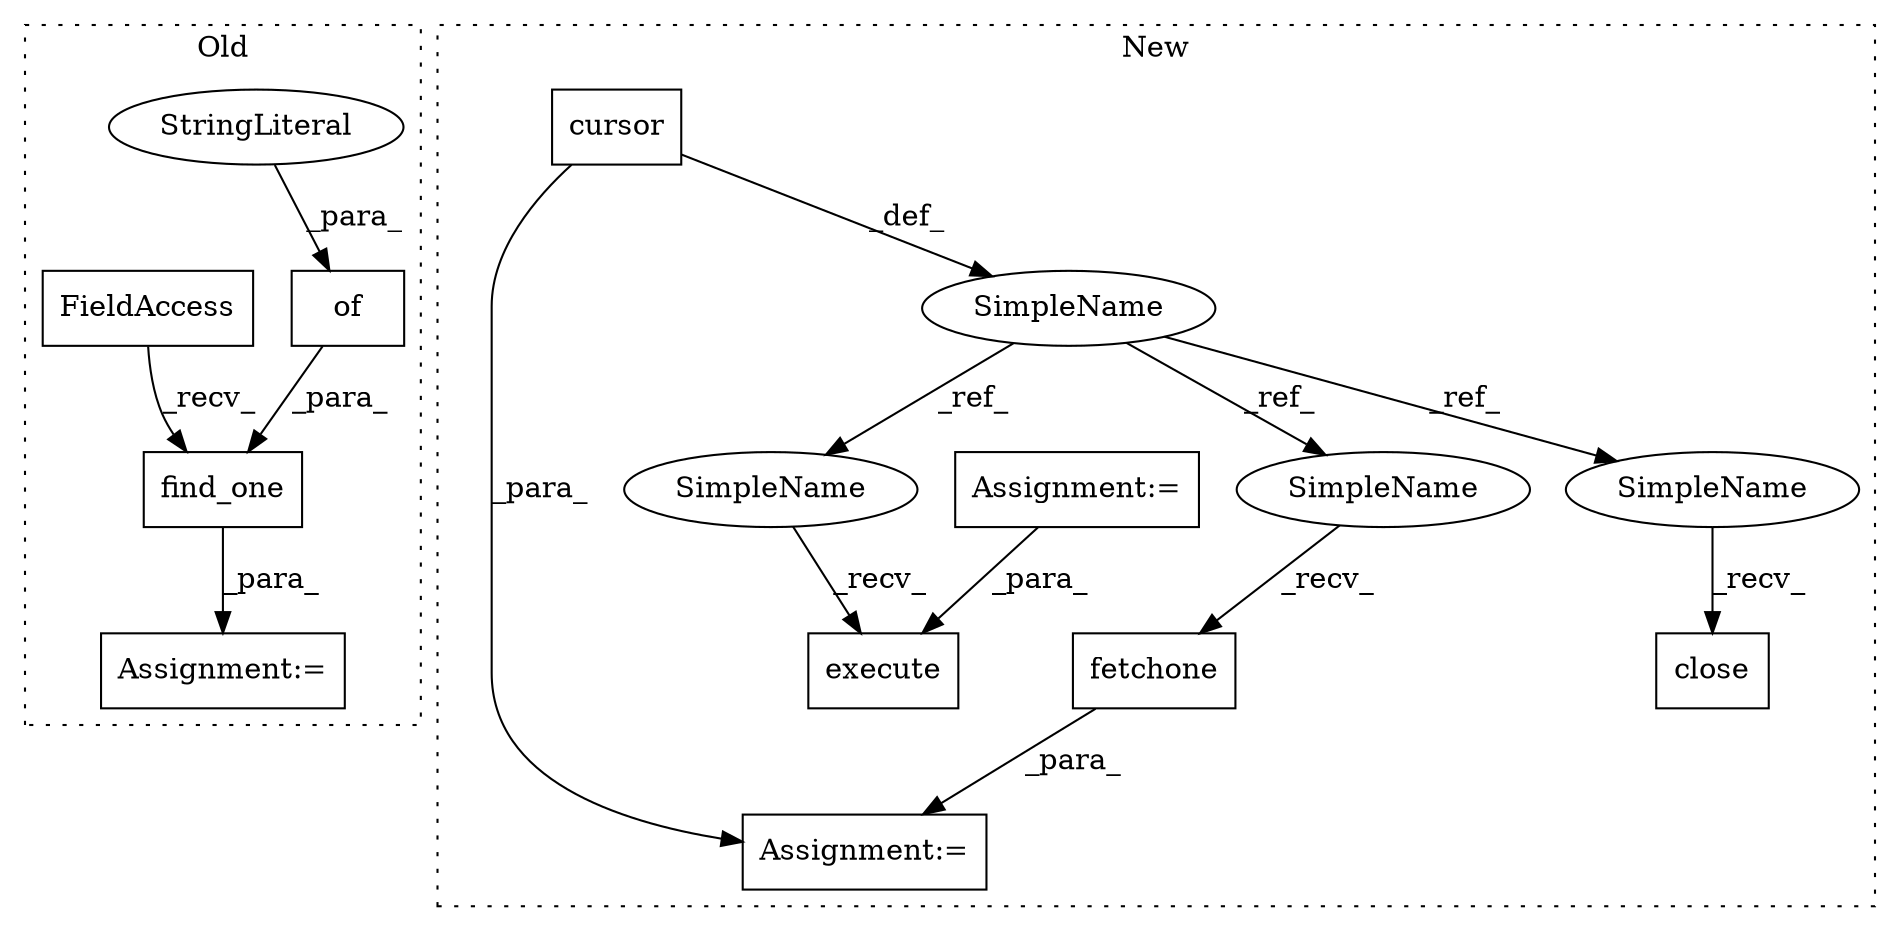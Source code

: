 digraph G {
subgraph cluster0 {
1 [label="of" a="32" s="406,438" l="3,1" shape="box"];
4 [label="StringLiteral" a="45" s="409" l="5" shape="ellipse"];
6 [label="Assignment:=" a="7" s="377" l="1" shape="box"];
8 [label="find_one" a="32" s="393,439" l="9,1" shape="box"];
11 [label="FieldAccess" a="22" s="378" l="14" shape="box"];
label = "Old";
style="dotted";
}
subgraph cluster1 {
2 [label="fetchone" a="32" s="714" l="10" shape="box"];
3 [label="cursor" a="32" s="478" l="8" shape="box"];
5 [label="Assignment:=" a="7" s="706" l="1" shape="box"];
7 [label="close" a="32" s="740" l="7" shape="box"];
9 [label="SimpleName" a="42" s="459" l="6" shape="ellipse"];
10 [label="execute" a="32" s="499,512" l="8,1" shape="box"];
12 [label="Assignment:=" a="7" s="371" l="1" shape="box"];
13 [label="SimpleName" a="42" s="492" l="6" shape="ellipse"];
14 [label="SimpleName" a="42" s="707" l="6" shape="ellipse"];
15 [label="SimpleName" a="42" s="733" l="6" shape="ellipse"];
label = "New";
style="dotted";
}
1 -> 8 [label="_para_"];
2 -> 5 [label="_para_"];
3 -> 5 [label="_para_"];
3 -> 9 [label="_def_"];
4 -> 1 [label="_para_"];
8 -> 6 [label="_para_"];
9 -> 15 [label="_ref_"];
9 -> 13 [label="_ref_"];
9 -> 14 [label="_ref_"];
11 -> 8 [label="_recv_"];
12 -> 10 [label="_para_"];
13 -> 10 [label="_recv_"];
14 -> 2 [label="_recv_"];
15 -> 7 [label="_recv_"];
}
